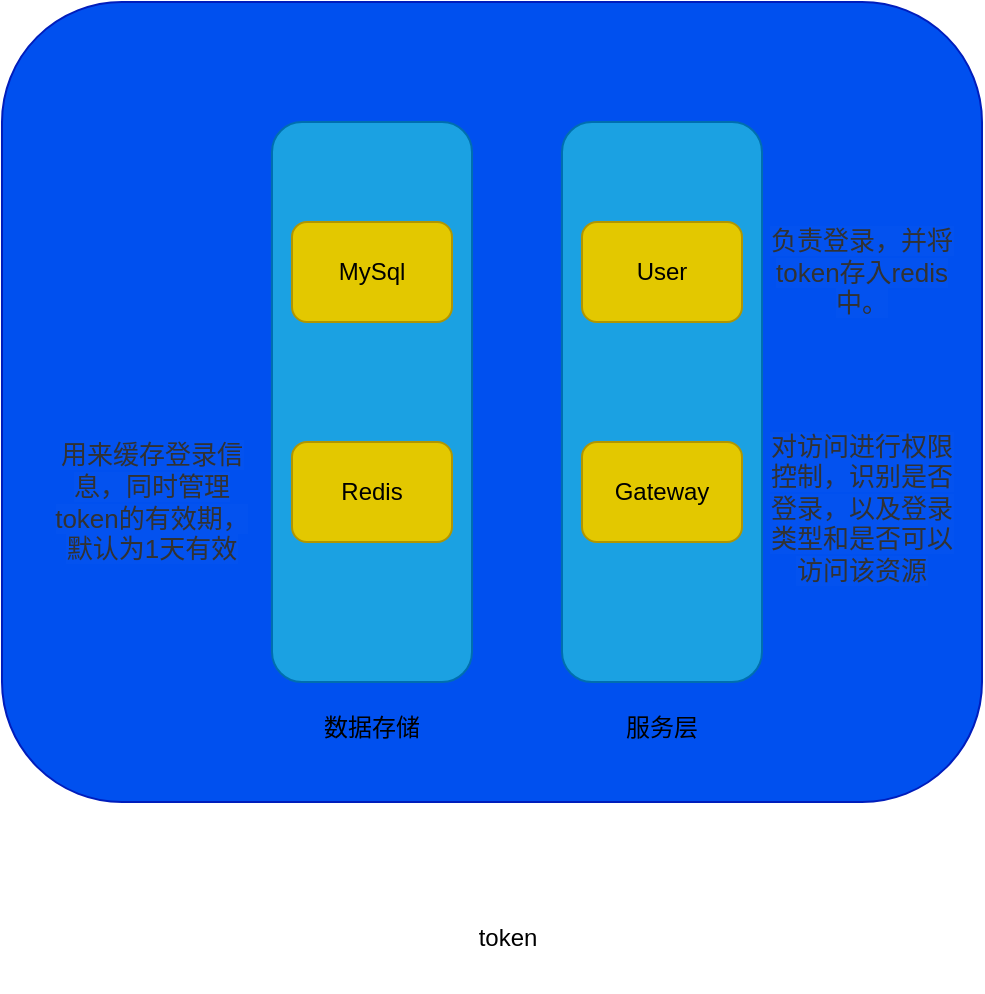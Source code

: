 <mxfile>
    <diagram id="szdPhll8kVxkBwy7h9nv" name="第 1 页">
        <mxGraphModel dx="1102" dy="647" grid="1" gridSize="10" guides="1" tooltips="1" connect="1" arrows="1" fold="1" page="1" pageScale="1" pageWidth="827" pageHeight="1169" math="0" shadow="0">
            <root>
                <mxCell id="0"/>
                <mxCell id="1" parent="0"/>
                <mxCell id="2" value="" style="rounded=1;whiteSpace=wrap;html=1;fillColor=#0050ef;strokeColor=#001DBC;fontColor=#ffffff;" parent="1" vertex="1">
                    <mxGeometry x="190" y="110" width="490" height="400" as="geometry"/>
                </mxCell>
                <mxCell id="3" value="token" style="text;html=1;strokeColor=none;fillColor=none;align=center;verticalAlign=middle;whiteSpace=wrap;rounded=0;" parent="1" vertex="1">
                    <mxGeometry x="360" y="550" width="166" height="55" as="geometry"/>
                </mxCell>
                <mxCell id="4" value="" style="rounded=1;whiteSpace=wrap;html=1;fillColor=#1ba1e2;strokeColor=#006EAF;fontColor=#ffffff;" parent="1" vertex="1">
                    <mxGeometry x="325" y="170" width="100" height="280" as="geometry"/>
                </mxCell>
                <mxCell id="5" value="MySql" style="rounded=1;whiteSpace=wrap;html=1;fillColor=#e3c800;strokeColor=#B09500;fontColor=#000000;" parent="1" vertex="1">
                    <mxGeometry x="335" y="220" width="80" height="50" as="geometry"/>
                </mxCell>
                <mxCell id="6" value="Redis" style="rounded=1;whiteSpace=wrap;html=1;fillColor=#e3c800;strokeColor=#B09500;fontColor=#000000;" parent="1" vertex="1">
                    <mxGeometry x="335" y="330" width="80" height="50" as="geometry"/>
                </mxCell>
                <mxCell id="7" value="数据存储" style="text;html=1;strokeColor=none;fillColor=none;align=center;verticalAlign=middle;whiteSpace=wrap;rounded=0;" parent="1" vertex="1">
                    <mxGeometry x="340" y="462.5" width="70" height="20" as="geometry"/>
                </mxCell>
                <mxCell id="8" value="" style="rounded=1;whiteSpace=wrap;html=1;fillColor=#1ba1e2;strokeColor=#006EAF;fontColor=#ffffff;" vertex="1" parent="1">
                    <mxGeometry x="470" y="170" width="100" height="280" as="geometry"/>
                </mxCell>
                <mxCell id="9" value="User" style="rounded=1;whiteSpace=wrap;html=1;fillColor=#e3c800;strokeColor=#B09500;fontColor=#000000;" vertex="1" parent="1">
                    <mxGeometry x="480" y="220" width="80" height="50" as="geometry"/>
                </mxCell>
                <mxCell id="10" value="Gateway" style="rounded=1;whiteSpace=wrap;html=1;fillColor=#e3c800;strokeColor=#B09500;fontColor=#000000;" vertex="1" parent="1">
                    <mxGeometry x="480" y="330" width="80" height="50" as="geometry"/>
                </mxCell>
                <mxCell id="11" value="服务层" style="text;html=1;strokeColor=none;fillColor=none;align=center;verticalAlign=middle;whiteSpace=wrap;rounded=0;" vertex="1" parent="1">
                    <mxGeometry x="485" y="460" width="70" height="25" as="geometry"/>
                </mxCell>
                <mxCell id="12" value="&lt;span style=&quot;color: rgb(50 , 50 , 50) ; font-size: 13px ; background-color: rgba(255 , 255 , 255 , 0.01)&quot;&gt;用来缓存登录信息，同时管理token的有效期，默认为1天有效&lt;/span&gt;" style="text;html=1;strokeColor=none;fillColor=none;align=center;verticalAlign=middle;whiteSpace=wrap;rounded=0;" vertex="1" parent="1">
                    <mxGeometry x="210" y="340" width="110" height="40" as="geometry"/>
                </mxCell>
                <mxCell id="15" value="&lt;span style=&quot;color: rgb(50 , 50 , 50) ; font-size: 13px ; background-color: rgba(255 , 255 , 255 , 0.01)&quot;&gt;负责登录，并将token存入redis中。&lt;/span&gt;" style="text;html=1;strokeColor=none;fillColor=none;align=center;verticalAlign=middle;whiteSpace=wrap;rounded=0;" vertex="1" parent="1">
                    <mxGeometry x="570" y="227.5" width="100" height="35" as="geometry"/>
                </mxCell>
                <mxCell id="16" value="&lt;span style=&quot;color: rgb(50 , 50 , 50) ; font-size: 13px ; background-color: rgba(255 , 255 , 255 , 0.01)&quot;&gt;对访问进行权限控制，识别是否登录，以及登录类型和是否可以访问该资源&lt;/span&gt;" style="text;html=1;strokeColor=none;fillColor=none;align=center;verticalAlign=middle;whiteSpace=wrap;rounded=0;" vertex="1" parent="1">
                    <mxGeometry x="570" y="345" width="100" height="35" as="geometry"/>
                </mxCell>
            </root>
        </mxGraphModel>
    </diagram>
</mxfile>